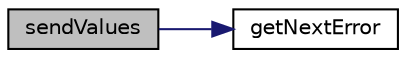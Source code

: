 digraph "sendValues"
{
 // LATEX_PDF_SIZE
  edge [fontname="Helvetica",fontsize="10",labelfontname="Helvetica",labelfontsize="10"];
  node [fontname="Helvetica",fontsize="10",shape=record];
  rankdir="LR";
  Node39 [label="sendValues",height=0.2,width=0.4,color="black", fillcolor="grey75", style="filled", fontcolor="black",tooltip=" "];
  Node39 -> Node40 [color="midnightblue",fontsize="10",style="solid",fontname="Helvetica"];
  Node40 [label="getNextError",height=0.2,width=0.4,color="black", fillcolor="white", style="filled",URL="$errors_8h.html#abccf9c417b2edfa7f393aa16431aa9d2",tooltip=" "];
}
